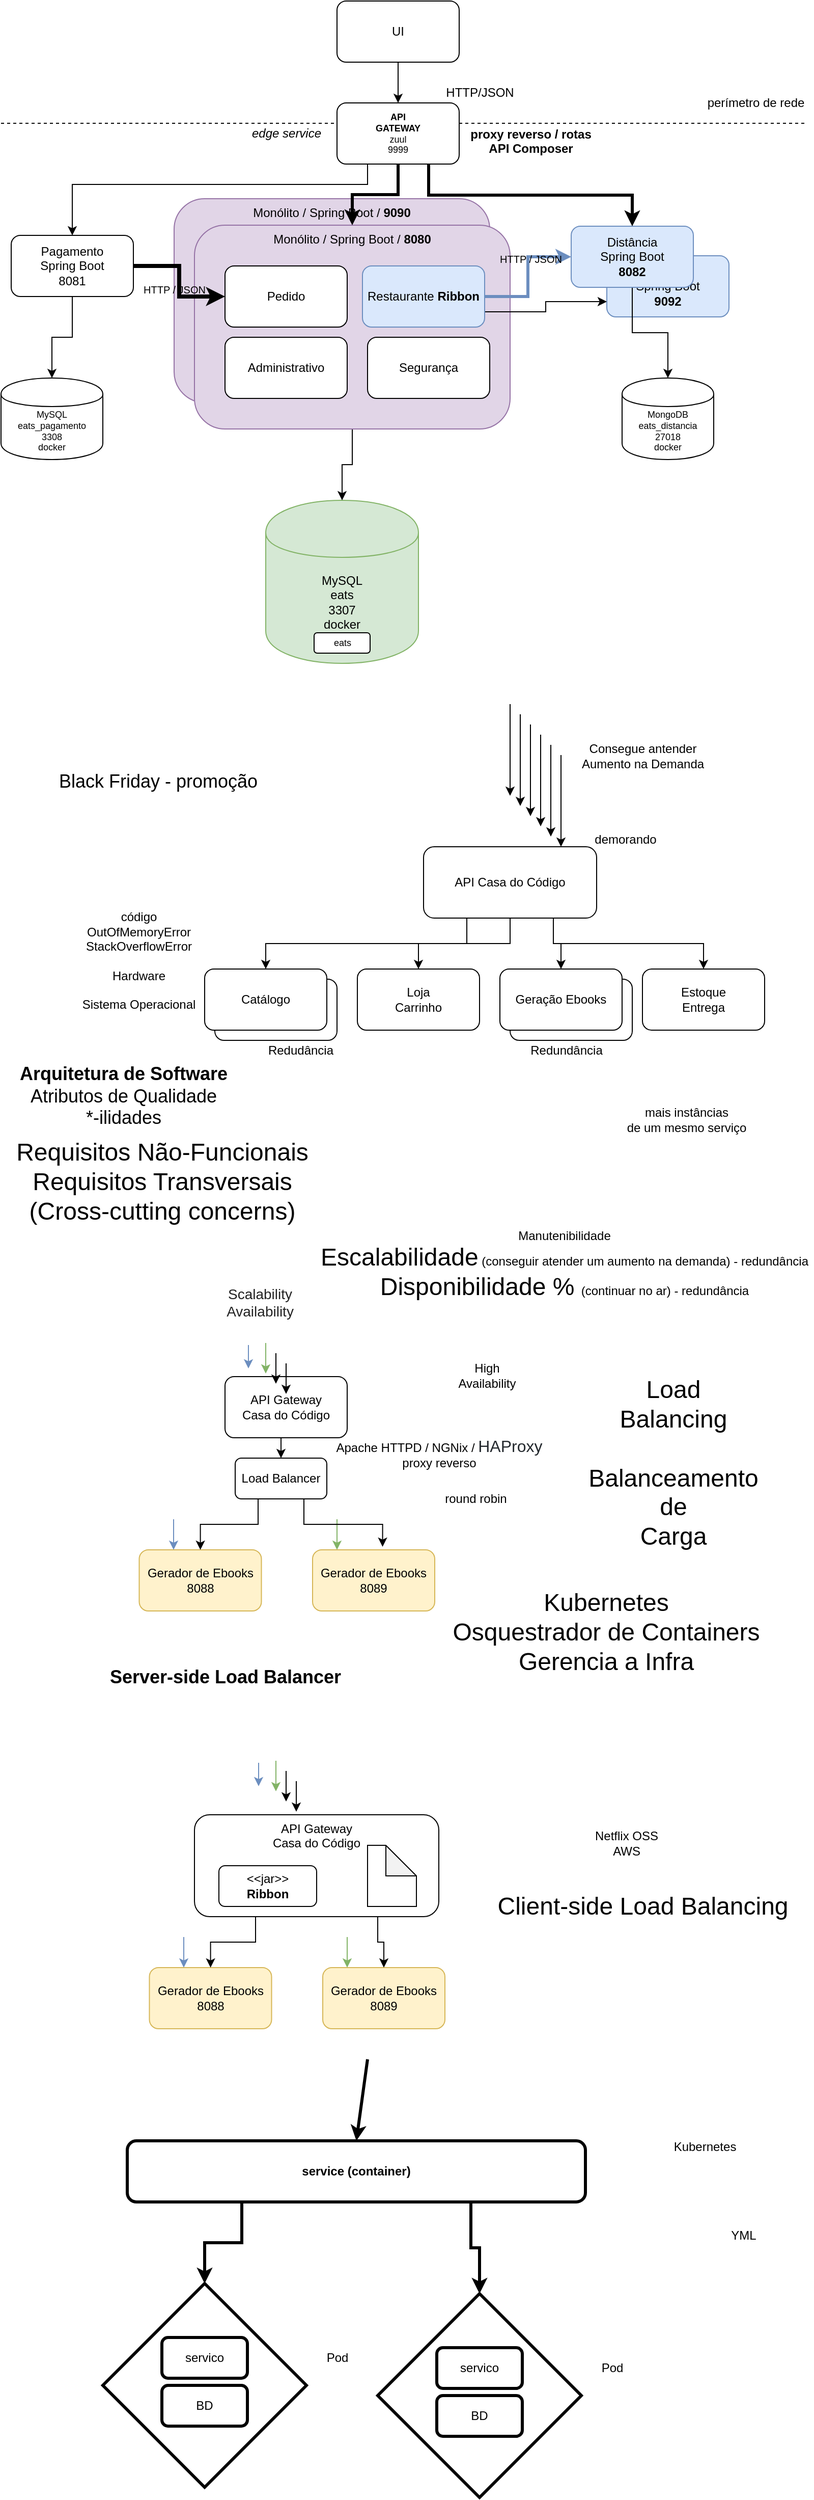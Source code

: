 <mxfile version="12.9.6" type="device"><diagram id="_wSEptGag3BsRN_Ll8dC" name="Page-1"><mxGraphModel dx="177" dy="1584" grid="1" gridSize="10" guides="1" tooltips="1" connect="1" arrows="1" fold="1" page="1" pageScale="1" pageWidth="850" pageHeight="1100" math="0" shadow="0"><root><mxCell id="0"/><mxCell id="1" parent="0"/><mxCell id="y2pUeTgZhm8g_LGULcBH-119" value="Monólito / Spring Boot / &lt;b&gt;9090&lt;/b&gt;" style="rounded=1;whiteSpace=wrap;html=1;verticalAlign=top;fillColor=#e1d5e7;strokeColor=#9673a6;" parent="1" vertex="1"><mxGeometry x="180" y="44" width="310" height="200" as="geometry"/></mxCell><mxCell id="y2pUeTgZhm8g_LGULcBH-118" value="Distância&lt;br&gt;Spring Boot&lt;br&gt;&lt;b&gt;9092&lt;/b&gt;" style="rounded=1;whiteSpace=wrap;html=1;fillColor=#dae8fc;strokeColor=#6c8ebf;" parent="1" vertex="1"><mxGeometry x="605" y="100" width="120" height="60" as="geometry"/></mxCell><mxCell id="y2pUeTgZhm8g_LGULcBH-63" value="Catálogo" style="rounded=1;whiteSpace=wrap;html=1;" parent="1" vertex="1"><mxGeometry x="220" y="810" width="120" height="60" as="geometry"/></mxCell><mxCell id="y2pUeTgZhm8g_LGULcBH-59" value="Geração Ebooks" style="rounded=1;whiteSpace=wrap;html=1;strokeWidth=1;" parent="1" vertex="1"><mxGeometry x="510" y="810" width="120" height="60" as="geometry"/></mxCell><mxCell id="y2pUeTgZhm8g_LGULcBH-7" value="MySQL&lt;br&gt;eats&lt;br&gt;3307&lt;br&gt;docker" style="shape=cylinder;whiteSpace=wrap;html=1;boundedLbl=1;backgroundOutline=1;verticalAlign=middle;fillColor=#d5e8d4;strokeColor=#82b366;" parent="1" vertex="1"><mxGeometry x="270" y="340" width="150" height="160" as="geometry"/></mxCell><mxCell id="y2pUeTgZhm8g_LGULcBH-1" value="" style="endArrow=none;dashed=1;html=1;" parent="1" edge="1"><mxGeometry width="50" height="50" relative="1" as="geometry"><mxPoint x="10" y="-30" as="sourcePoint"/><mxPoint x="800" y="-30" as="targetPoint"/></mxGeometry></mxCell><mxCell id="y2pUeTgZhm8g_LGULcBH-2" style="edgeStyle=orthogonalEdgeStyle;rounded=0;orthogonalLoop=1;jettySize=auto;html=1;exitX=0.5;exitY=1;exitDx=0;exitDy=0;" parent="1" source="y2pUeTgZhm8g_LGULcBH-3" target="y2pUeTgZhm8g_LGULcBH-7" edge="1"><mxGeometry relative="1" as="geometry"/></mxCell><mxCell id="y2pUeTgZhm8g_LGULcBH-3" value="Monólito / Spring Boot / &lt;b&gt;8080&lt;/b&gt;" style="rounded=1;whiteSpace=wrap;html=1;verticalAlign=top;fillColor=#e1d5e7;strokeColor=#9673a6;" parent="1" vertex="1"><mxGeometry x="200" y="70" width="310" height="200" as="geometry"/></mxCell><mxCell id="y2pUeTgZhm8g_LGULcBH-4" style="edgeStyle=orthogonalEdgeStyle;rounded=0;orthogonalLoop=1;jettySize=auto;html=1;exitX=1;exitY=0.5;exitDx=0;exitDy=0;fontSize=17;fontColor=#E6E6E6;strokeWidth=3;fillColor=#dae8fc;strokeColor=#6c8ebf;" parent="1" source="y2pUeTgZhm8g_LGULcBH-5" target="y2pUeTgZhm8g_LGULcBH-14" edge="1"><mxGeometry relative="1" as="geometry"/></mxCell><mxCell id="aS-X-ERC-mxKL3yC7Omb-1" style="edgeStyle=orthogonalEdgeStyle;rounded=0;orthogonalLoop=1;jettySize=auto;html=1;exitX=1;exitY=0.75;exitDx=0;exitDy=0;entryX=0;entryY=0.75;entryDx=0;entryDy=0;" edge="1" parent="1" source="y2pUeTgZhm8g_LGULcBH-5" target="y2pUeTgZhm8g_LGULcBH-118"><mxGeometry relative="1" as="geometry"/></mxCell><mxCell id="y2pUeTgZhm8g_LGULcBH-5" value="Restaurante&lt;b&gt; Ribbon&lt;/b&gt;" style="rounded=1;whiteSpace=wrap;html=1;fillColor=#dae8fc;strokeColor=#6c8ebf;" parent="1" vertex="1"><mxGeometry x="365" y="110" width="120" height="60" as="geometry"/></mxCell><mxCell id="y2pUeTgZhm8g_LGULcBH-6" value="Pedido" style="rounded=1;whiteSpace=wrap;html=1;" parent="1" vertex="1"><mxGeometry x="230" y="110" width="120" height="60" as="geometry"/></mxCell><mxCell id="y2pUeTgZhm8g_LGULcBH-8" value="Administrativo" style="rounded=1;whiteSpace=wrap;html=1;" parent="1" vertex="1"><mxGeometry x="230" y="180" width="120" height="60" as="geometry"/></mxCell><mxCell id="y2pUeTgZhm8g_LGULcBH-9" value="Segurança" style="rounded=1;whiteSpace=wrap;html=1;" parent="1" vertex="1"><mxGeometry x="370" y="180" width="120" height="60" as="geometry"/></mxCell><mxCell id="y2pUeTgZhm8g_LGULcBH-10" style="edgeStyle=orthogonalEdgeStyle;rounded=0;orthogonalLoop=1;jettySize=auto;html=1;exitX=0.5;exitY=1;exitDx=0;exitDy=0;fontSize=9;fontColor=#E6E6E6;" parent="1" source="y2pUeTgZhm8g_LGULcBH-12" target="y2pUeTgZhm8g_LGULcBH-15" edge="1"><mxGeometry relative="1" as="geometry"/></mxCell><mxCell id="y2pUeTgZhm8g_LGULcBH-11" style="edgeStyle=orthogonalEdgeStyle;rounded=0;orthogonalLoop=1;jettySize=auto;html=1;exitX=1;exitY=0.5;exitDx=0;exitDy=0;fontSize=9;fontColor=#E6E6E6;strokeWidth=4;" parent="1" source="y2pUeTgZhm8g_LGULcBH-12" target="y2pUeTgZhm8g_LGULcBH-6" edge="1"><mxGeometry relative="1" as="geometry"/></mxCell><mxCell id="y2pUeTgZhm8g_LGULcBH-12" value="Pagamento&lt;br&gt;Spring Boot&lt;br&gt;8081" style="rounded=1;whiteSpace=wrap;html=1;" parent="1" vertex="1"><mxGeometry x="20" y="80" width="120" height="60" as="geometry"/></mxCell><mxCell id="y2pUeTgZhm8g_LGULcBH-13" style="edgeStyle=orthogonalEdgeStyle;rounded=0;orthogonalLoop=1;jettySize=auto;html=1;exitX=0.5;exitY=1;exitDx=0;exitDy=0;fontSize=9;fontColor=#E6E6E6;" parent="1" source="y2pUeTgZhm8g_LGULcBH-14" target="y2pUeTgZhm8g_LGULcBH-17" edge="1"><mxGeometry relative="1" as="geometry"/></mxCell><mxCell id="y2pUeTgZhm8g_LGULcBH-14" value="Distância&lt;br&gt;Spring Boot&lt;br&gt;&lt;b&gt;8082&lt;/b&gt;" style="rounded=1;whiteSpace=wrap;html=1;fillColor=#dae8fc;strokeColor=#6c8ebf;" parent="1" vertex="1"><mxGeometry x="570" y="71" width="120" height="60" as="geometry"/></mxCell><mxCell id="y2pUeTgZhm8g_LGULcBH-15" value="MySQL&lt;br style=&quot;font-size: 9px;&quot;&gt;eats_pagamento&lt;br style=&quot;font-size: 9px;&quot;&gt;3308&lt;br style=&quot;font-size: 9px;&quot;&gt;docker" style="shape=cylinder;whiteSpace=wrap;html=1;boundedLbl=1;backgroundOutline=1;fontSize=9;" parent="1" vertex="1"><mxGeometry x="10" y="220" width="100" height="80" as="geometry"/></mxCell><mxCell id="y2pUeTgZhm8g_LGULcBH-16" value="eats" style="rounded=1;whiteSpace=wrap;html=1;fontSize=9;" parent="1" vertex="1"><mxGeometry x="317.5" y="470" width="55" height="20" as="geometry"/></mxCell><mxCell id="y2pUeTgZhm8g_LGULcBH-17" value="MongoDB&lt;br&gt;eats_distancia&lt;br&gt;27018&lt;br&gt;docker" style="shape=cylinder;whiteSpace=wrap;html=1;boundedLbl=1;backgroundOutline=1;fontSize=9;" parent="1" vertex="1"><mxGeometry x="620" y="220" width="90" height="80" as="geometry"/></mxCell><mxCell id="y2pUeTgZhm8g_LGULcBH-18" style="edgeStyle=orthogonalEdgeStyle;rounded=0;orthogonalLoop=1;jettySize=auto;html=1;exitX=0.5;exitY=1;exitDx=0;exitDy=0;fontSize=9;fontColor=#E6E6E6;strokeWidth=3;" parent="1" source="y2pUeTgZhm8g_LGULcBH-21" target="y2pUeTgZhm8g_LGULcBH-3" edge="1"><mxGeometry relative="1" as="geometry"/></mxCell><mxCell id="y2pUeTgZhm8g_LGULcBH-19" style="edgeStyle=orthogonalEdgeStyle;rounded=0;orthogonalLoop=1;jettySize=auto;html=1;exitX=0.25;exitY=1;exitDx=0;exitDy=0;entryX=0.5;entryY=0;entryDx=0;entryDy=0;fontSize=9;fontColor=#E6E6E6;" parent="1" source="y2pUeTgZhm8g_LGULcBH-21" target="y2pUeTgZhm8g_LGULcBH-12" edge="1"><mxGeometry relative="1" as="geometry"><Array as="points"><mxPoint x="370" y="30"/><mxPoint x="80" y="30"/></Array></mxGeometry></mxCell><mxCell id="y2pUeTgZhm8g_LGULcBH-20" style="edgeStyle=orthogonalEdgeStyle;rounded=0;orthogonalLoop=1;jettySize=auto;html=1;exitX=0.75;exitY=1;exitDx=0;exitDy=0;entryX=0.5;entryY=0;entryDx=0;entryDy=0;fontSize=9;fontColor=#E6E6E6;strokeWidth=3;" parent="1" source="y2pUeTgZhm8g_LGULcBH-21" target="y2pUeTgZhm8g_LGULcBH-14" edge="1"><mxGeometry relative="1" as="geometry"/></mxCell><mxCell id="y2pUeTgZhm8g_LGULcBH-21" value="&lt;b&gt;API&lt;br&gt;GATEWAY&lt;/b&gt;&lt;br&gt;zuul&lt;br&gt;9999" style="rounded=1;whiteSpace=wrap;html=1;fontSize=9;" parent="1" vertex="1"><mxGeometry x="340" y="-50" width="120" height="60" as="geometry"/></mxCell><mxCell id="y2pUeTgZhm8g_LGULcBH-22" value="&lt;font style=&quot;font-size: 10px&quot;&gt;HTTP / JSON&lt;/font&gt;" style="text;html=1;align=center;verticalAlign=middle;resizable=0;points=[];autosize=1;fontSize=22;strokeWidth=3;" parent="1" vertex="1"><mxGeometry x="140" y="110" width="80" height="40" as="geometry"/></mxCell><mxCell id="y2pUeTgZhm8g_LGULcBH-23" value="&lt;font style=&quot;font-size: 10px&quot;&gt;HTTP / JSON&lt;/font&gt;" style="text;html=1;align=center;verticalAlign=middle;resizable=0;points=[];autosize=1;fontSize=22;" parent="1" vertex="1"><mxGeometry x="490" y="80" width="80" height="40" as="geometry"/></mxCell><mxCell id="y2pUeTgZhm8g_LGULcBH-24" value="perímetro de rede" style="text;html=1;align=center;verticalAlign=middle;resizable=0;points=[];autosize=1;" parent="1" vertex="1"><mxGeometry x="696" y="-60" width="110" height="20" as="geometry"/></mxCell><mxCell id="y2pUeTgZhm8g_LGULcBH-25" style="edgeStyle=orthogonalEdgeStyle;rounded=0;orthogonalLoop=1;jettySize=auto;html=1;exitX=0.5;exitY=1;exitDx=0;exitDy=0;entryX=0.5;entryY=0;entryDx=0;entryDy=0;" parent="1" source="y2pUeTgZhm8g_LGULcBH-26" target="y2pUeTgZhm8g_LGULcBH-21" edge="1"><mxGeometry relative="1" as="geometry"/></mxCell><mxCell id="y2pUeTgZhm8g_LGULcBH-26" value="UI" style="rounded=1;whiteSpace=wrap;html=1;" parent="1" vertex="1"><mxGeometry x="340" y="-150" width="120" height="60" as="geometry"/></mxCell><mxCell id="y2pUeTgZhm8g_LGULcBH-28" value="HTTP/JSON" style="text;html=1;align=center;verticalAlign=middle;resizable=0;points=[];autosize=1;" parent="1" vertex="1"><mxGeometry x="440" y="-70" width="80" height="20" as="geometry"/></mxCell><mxCell id="y2pUeTgZhm8g_LGULcBH-29" value="&lt;i&gt;edge service&lt;/i&gt;" style="text;html=1;align=center;verticalAlign=middle;resizable=0;points=[];autosize=1;" parent="1" vertex="1"><mxGeometry x="250" y="-30" width="80" height="20" as="geometry"/></mxCell><mxCell id="y2pUeTgZhm8g_LGULcBH-30" value="&lt;b&gt;proxy reverso / rotas&lt;br&gt;API Composer&lt;br&gt;&lt;br&gt;&lt;/b&gt;" style="text;html=1;align=center;verticalAlign=middle;resizable=0;points=[];autosize=1;" parent="1" vertex="1"><mxGeometry x="465" y="-30" width="130" height="50" as="geometry"/></mxCell><mxCell id="y2pUeTgZhm8g_LGULcBH-40" style="edgeStyle=orthogonalEdgeStyle;rounded=0;orthogonalLoop=1;jettySize=auto;html=1;exitX=0.25;exitY=1;exitDx=0;exitDy=0;" parent="1" source="y2pUeTgZhm8g_LGULcBH-35" target="y2pUeTgZhm8g_LGULcBH-36" edge="1"><mxGeometry relative="1" as="geometry"/></mxCell><mxCell id="y2pUeTgZhm8g_LGULcBH-41" style="edgeStyle=orthogonalEdgeStyle;rounded=0;orthogonalLoop=1;jettySize=auto;html=1;exitX=0.5;exitY=1;exitDx=0;exitDy=0;" parent="1" source="y2pUeTgZhm8g_LGULcBH-35" target="y2pUeTgZhm8g_LGULcBH-37" edge="1"><mxGeometry relative="1" as="geometry"/></mxCell><mxCell id="y2pUeTgZhm8g_LGULcBH-42" style="edgeStyle=orthogonalEdgeStyle;rounded=0;orthogonalLoop=1;jettySize=auto;html=1;exitX=0.75;exitY=1;exitDx=0;exitDy=0;" parent="1" source="y2pUeTgZhm8g_LGULcBH-35" target="y2pUeTgZhm8g_LGULcBH-38" edge="1"><mxGeometry relative="1" as="geometry"/></mxCell><mxCell id="y2pUeTgZhm8g_LGULcBH-43" style="edgeStyle=orthogonalEdgeStyle;rounded=0;orthogonalLoop=1;jettySize=auto;html=1;exitX=0.75;exitY=1;exitDx=0;exitDy=0;" parent="1" source="y2pUeTgZhm8g_LGULcBH-35" target="y2pUeTgZhm8g_LGULcBH-39" edge="1"><mxGeometry relative="1" as="geometry"/></mxCell><mxCell id="y2pUeTgZhm8g_LGULcBH-35" value="API Casa do Código" style="rounded=1;whiteSpace=wrap;html=1;" parent="1" vertex="1"><mxGeometry x="425" y="680" width="170" height="70" as="geometry"/></mxCell><mxCell id="y2pUeTgZhm8g_LGULcBH-36" value="Catálogo" style="rounded=1;whiteSpace=wrap;html=1;" parent="1" vertex="1"><mxGeometry x="210" y="800" width="120" height="60" as="geometry"/></mxCell><mxCell id="y2pUeTgZhm8g_LGULcBH-37" value="Loja&lt;br&gt;Carrinho" style="rounded=1;whiteSpace=wrap;html=1;" parent="1" vertex="1"><mxGeometry x="360" y="800" width="120" height="60" as="geometry"/></mxCell><mxCell id="y2pUeTgZhm8g_LGULcBH-38" value="Geração Ebooks" style="rounded=1;whiteSpace=wrap;html=1;strokeWidth=1;" parent="1" vertex="1"><mxGeometry x="500" y="800" width="120" height="60" as="geometry"/></mxCell><mxCell id="y2pUeTgZhm8g_LGULcBH-39" value="Estoque&lt;br&gt;Entrega" style="rounded=1;whiteSpace=wrap;html=1;" parent="1" vertex="1"><mxGeometry x="640" y="800" width="120" height="60" as="geometry"/></mxCell><mxCell id="y2pUeTgZhm8g_LGULcBH-44" value="&lt;font style=&quot;font-size: 18px&quot;&gt;Black Friday - promoção&lt;/font&gt;" style="text;html=1;align=center;verticalAlign=middle;resizable=0;points=[];autosize=1;" parent="1" vertex="1"><mxGeometry x="59" y="606" width="210" height="20" as="geometry"/></mxCell><mxCell id="y2pUeTgZhm8g_LGULcBH-45" value="" style="endArrow=classic;html=1;" parent="1" edge="1"><mxGeometry width="50" height="50" relative="1" as="geometry"><mxPoint x="510" y="540" as="sourcePoint"/><mxPoint x="510" y="630" as="targetPoint"/></mxGeometry></mxCell><mxCell id="y2pUeTgZhm8g_LGULcBH-46" value="" style="endArrow=classic;html=1;" parent="1" edge="1"><mxGeometry width="50" height="50" relative="1" as="geometry"><mxPoint x="520" y="550" as="sourcePoint"/><mxPoint x="520" y="640" as="targetPoint"/></mxGeometry></mxCell><mxCell id="y2pUeTgZhm8g_LGULcBH-47" value="" style="endArrow=classic;html=1;" parent="1" edge="1"><mxGeometry width="50" height="50" relative="1" as="geometry"><mxPoint x="530" y="560" as="sourcePoint"/><mxPoint x="530" y="650" as="targetPoint"/></mxGeometry></mxCell><mxCell id="y2pUeTgZhm8g_LGULcBH-48" value="" style="endArrow=classic;html=1;" parent="1" edge="1"><mxGeometry width="50" height="50" relative="1" as="geometry"><mxPoint x="540" y="570" as="sourcePoint"/><mxPoint x="540" y="660" as="targetPoint"/></mxGeometry></mxCell><mxCell id="y2pUeTgZhm8g_LGULcBH-49" value="" style="endArrow=classic;html=1;" parent="1" edge="1"><mxGeometry width="50" height="50" relative="1" as="geometry"><mxPoint x="550" y="580" as="sourcePoint"/><mxPoint x="550" y="670" as="targetPoint"/></mxGeometry></mxCell><mxCell id="y2pUeTgZhm8g_LGULcBH-50" value="" style="endArrow=classic;html=1;" parent="1" edge="1"><mxGeometry width="50" height="50" relative="1" as="geometry"><mxPoint x="560" y="590" as="sourcePoint"/><mxPoint x="560" y="680" as="targetPoint"/></mxGeometry></mxCell><mxCell id="y2pUeTgZhm8g_LGULcBH-51" value="demorando" style="text;html=1;align=center;verticalAlign=middle;resizable=0;points=[];autosize=1;" parent="1" vertex="1"><mxGeometry x="583" y="663" width="80" height="20" as="geometry"/></mxCell><mxCell id="y2pUeTgZhm8g_LGULcBH-53" value="Consegue antender&lt;br&gt;Aumento na Demanda" style="text;html=1;align=center;verticalAlign=middle;resizable=0;points=[];autosize=1;" parent="1" vertex="1"><mxGeometry x="570" y="576" width="140" height="30" as="geometry"/></mxCell><mxCell id="y2pUeTgZhm8g_LGULcBH-56" value="&lt;font style=&quot;font-size: 18px&quot;&gt;&lt;b&gt;Arquitetura de Software&lt;br&gt;&lt;/b&gt;Atributos de Qualidade&lt;br&gt;*-ilidades&lt;/font&gt;" style="text;html=1;align=center;verticalAlign=middle;resizable=0;points=[];autosize=1;" parent="1" vertex="1"><mxGeometry x="20" y="900" width="220" height="50" as="geometry"/></mxCell><mxCell id="y2pUeTgZhm8g_LGULcBH-57" value="&lt;font style=&quot;font-size: 24px&quot;&gt;Requisitos Não-Funcionais&lt;br&gt;Requisitos Transversais&lt;br&gt;(Cross-cutting concerns)&lt;br&gt;&lt;/font&gt;" style="text;html=1;align=center;verticalAlign=middle;resizable=0;points=[];autosize=1;" parent="1" vertex="1"><mxGeometry x="17.5" y="979" width="300" height="60" as="geometry"/></mxCell><mxCell id="y2pUeTgZhm8g_LGULcBH-58" value="Manutenibilidade&lt;br&gt;&lt;font style=&quot;font-size: 24px&quot;&gt;Escalabilidade&lt;/font&gt;&lt;font&gt; (conseguir atender um aumento na demanda) - redundância&lt;br&gt;&lt;font style=&quot;font-size: 24px&quot;&gt;Disponibilidade %&amp;nbsp;&lt;/font&gt;&lt;font style=&quot;font-size: 12px&quot;&gt;(continuar no ar) - redundância&lt;/font&gt;&lt;br&gt;&lt;/font&gt;" style="text;html=1;align=center;verticalAlign=middle;resizable=0;points=[];autosize=1;" parent="1" vertex="1"><mxGeometry x="317.5" y="1060" width="490" height="60" as="geometry"/></mxCell><mxCell id="y2pUeTgZhm8g_LGULcBH-60" value="Redundância" style="text;html=1;align=center;verticalAlign=middle;resizable=0;points=[];autosize=1;" parent="1" vertex="1"><mxGeometry x="520" y="870" width="90" height="20" as="geometry"/></mxCell><mxCell id="y2pUeTgZhm8g_LGULcBH-62" value="código&lt;br&gt;OutOfMemoryError&lt;br&gt;StackOverflowError&lt;br&gt;&lt;br&gt;Hardware&lt;br&gt;&lt;br&gt;Sistema Operacional" style="text;html=1;align=center;verticalAlign=middle;resizable=0;points=[];autosize=1;" parent="1" vertex="1"><mxGeometry x="80" y="742" width="130" height="100" as="geometry"/></mxCell><mxCell id="y2pUeTgZhm8g_LGULcBH-64" value="Redudância" style="text;html=1;align=center;verticalAlign=middle;resizable=0;points=[];autosize=1;" parent="1" vertex="1"><mxGeometry x="264" y="870" width="80" height="20" as="geometry"/></mxCell><mxCell id="y2pUeTgZhm8g_LGULcBH-67" value="mais instâncias&lt;br&gt;de um mesmo serviço" style="text;html=1;align=center;verticalAlign=middle;resizable=0;points=[];autosize=1;" parent="1" vertex="1"><mxGeometry x="618" y="933" width="130" height="30" as="geometry"/></mxCell><mxCell id="y2pUeTgZhm8g_LGULcBH-68" value="&lt;span style=&quot;color: rgb(34 , 34 , 34) ; font-family: sans-serif ; font-size: 14px ; text-align: left ; white-space: normal ; background-color: rgb(255 , 255 , 255)&quot;&gt;Scalability&lt;br&gt;Availability&lt;br&gt;&lt;/span&gt;" style="text;html=1;align=center;verticalAlign=middle;resizable=0;points=[];autosize=1;" parent="1" vertex="1"><mxGeometry x="224" y="1107" width="80" height="40" as="geometry"/></mxCell><mxCell id="y2pUeTgZhm8g_LGULcBH-71" value="Gerador de Ebooks&lt;br&gt;8088" style="rounded=1;whiteSpace=wrap;html=1;strokeWidth=1;fillColor=#fff2cc;strokeColor=#d6b656;" parent="1" vertex="1"><mxGeometry x="145.75" y="1370" width="120" height="60" as="geometry"/></mxCell><mxCell id="y2pUeTgZhm8g_LGULcBH-74" value="Gerador de Ebooks&lt;br&gt;8089" style="rounded=1;whiteSpace=wrap;html=1;strokeWidth=1;fillColor=#fff2cc;strokeColor=#d6b656;" parent="1" vertex="1"><mxGeometry x="316" y="1370" width="120" height="60" as="geometry"/></mxCell><mxCell id="y2pUeTgZhm8g_LGULcBH-96" style="edgeStyle=orthogonalEdgeStyle;rounded=0;orthogonalLoop=1;jettySize=auto;html=1;exitX=0.5;exitY=1;exitDx=0;exitDy=0;entryX=0.5;entryY=0;entryDx=0;entryDy=0;" parent="1" source="y2pUeTgZhm8g_LGULcBH-75" target="y2pUeTgZhm8g_LGULcBH-95" edge="1"><mxGeometry relative="1" as="geometry"/></mxCell><mxCell id="y2pUeTgZhm8g_LGULcBH-75" value="API Gateway&lt;br&gt;Casa do Código" style="rounded=1;whiteSpace=wrap;html=1;strokeWidth=1;" parent="1" vertex="1"><mxGeometry x="230" y="1200" width="120" height="60" as="geometry"/></mxCell><mxCell id="y2pUeTgZhm8g_LGULcBH-78" value="round robin" style="text;html=1;align=center;verticalAlign=middle;resizable=0;points=[];autosize=1;" parent="1" vertex="1"><mxGeometry x="436" y="1310" width="80" height="20" as="geometry"/></mxCell><mxCell id="y2pUeTgZhm8g_LGULcBH-79" value="&lt;font style=&quot;font-size: 24px&quot;&gt;Load&lt;br&gt;Balancing&lt;br&gt;&lt;br&gt;Balanceamento&lt;br&gt;de&lt;br&gt;Carga&lt;br&gt;&lt;/font&gt;" style="text;html=1;align=center;verticalAlign=middle;resizable=0;points=[];autosize=1;" parent="1" vertex="1"><mxGeometry x="580" y="1230" width="180" height="110" as="geometry"/></mxCell><mxCell id="y2pUeTgZhm8g_LGULcBH-83" value="" style="endArrow=classic;html=1;entryX=0.25;entryY=0;entryDx=0;entryDy=0;fillColor=#dae8fc;strokeColor=#6c8ebf;" parent="1" edge="1"><mxGeometry width="50" height="50" relative="1" as="geometry"><mxPoint x="179.5" y="1340" as="sourcePoint"/><mxPoint x="179.5" y="1370" as="targetPoint"/></mxGeometry></mxCell><mxCell id="y2pUeTgZhm8g_LGULcBH-84" value="" style="endArrow=classic;html=1;entryX=0.25;entryY=0;entryDx=0;entryDy=0;fillColor=#d5e8d4;strokeColor=#82b366;" parent="1" edge="1"><mxGeometry width="50" height="50" relative="1" as="geometry"><mxPoint x="270" y="1167" as="sourcePoint"/><mxPoint x="270" y="1197" as="targetPoint"/></mxGeometry></mxCell><mxCell id="y2pUeTgZhm8g_LGULcBH-85" value="" style="endArrow=classic;html=1;entryX=0.25;entryY=0;entryDx=0;entryDy=0;" parent="1" edge="1"><mxGeometry width="50" height="50" relative="1" as="geometry"><mxPoint x="280" y="1177" as="sourcePoint"/><mxPoint x="280" y="1207" as="targetPoint"/></mxGeometry></mxCell><mxCell id="y2pUeTgZhm8g_LGULcBH-86" value="" style="endArrow=classic;html=1;entryX=0.25;entryY=0;entryDx=0;entryDy=0;" parent="1" edge="1"><mxGeometry width="50" height="50" relative="1" as="geometry"><mxPoint x="290" y="1187" as="sourcePoint"/><mxPoint x="290" y="1217" as="targetPoint"/></mxGeometry></mxCell><mxCell id="y2pUeTgZhm8g_LGULcBH-87" value="" style="endArrow=classic;html=1;fillColor=#dae8fc;strokeColor=#6c8ebf;" parent="1" edge="1"><mxGeometry width="50" height="50" relative="1" as="geometry"><mxPoint x="253" y="1169" as="sourcePoint"/><mxPoint x="253" y="1192" as="targetPoint"/></mxGeometry></mxCell><mxCell id="y2pUeTgZhm8g_LGULcBH-89" value="" style="endArrow=classic;html=1;entryX=0.25;entryY=0;entryDx=0;entryDy=0;fillColor=#d5e8d4;strokeColor=#82b366;" parent="1" edge="1"><mxGeometry width="50" height="50" relative="1" as="geometry"><mxPoint x="340" y="1340" as="sourcePoint"/><mxPoint x="340" y="1370" as="targetPoint"/></mxGeometry></mxCell><mxCell id="y2pUeTgZhm8g_LGULcBH-97" style="edgeStyle=orthogonalEdgeStyle;rounded=0;orthogonalLoop=1;jettySize=auto;html=1;exitX=0.25;exitY=1;exitDx=0;exitDy=0;" parent="1" source="y2pUeTgZhm8g_LGULcBH-95" target="y2pUeTgZhm8g_LGULcBH-71" edge="1"><mxGeometry relative="1" as="geometry"/></mxCell><mxCell id="y2pUeTgZhm8g_LGULcBH-98" style="edgeStyle=orthogonalEdgeStyle;rounded=0;orthogonalLoop=1;jettySize=auto;html=1;exitX=0.75;exitY=1;exitDx=0;exitDy=0;entryX=0.573;entryY=-0.05;entryDx=0;entryDy=0;entryPerimeter=0;" parent="1" source="y2pUeTgZhm8g_LGULcBH-95" target="y2pUeTgZhm8g_LGULcBH-74" edge="1"><mxGeometry relative="1" as="geometry"/></mxCell><mxCell id="y2pUeTgZhm8g_LGULcBH-95" value="Load Balancer" style="rounded=1;whiteSpace=wrap;html=1;strokeWidth=1;" parent="1" vertex="1"><mxGeometry x="240" y="1280" width="90" height="40" as="geometry"/></mxCell><mxCell id="y2pUeTgZhm8g_LGULcBH-99" value="Apache HTTPD / NGNix /&amp;nbsp;&lt;span style=&quot;color: rgb(36 , 41 , 46) ; font-family: , &amp;#34;blinkmacsystemfont&amp;#34; , &amp;#34;segoe ui&amp;#34; , &amp;#34;helvetica&amp;#34; , &amp;#34;arial&amp;#34; , sans-serif , &amp;#34;apple color emoji&amp;#34; , &amp;#34;segoe ui emoji&amp;#34; ; font-size: 16px ; white-space: normal ; background-color: rgb(255 , 255 , 255)&quot;&gt;HAProxy&lt;/span&gt;&lt;br&gt;proxy reverso" style="text;html=1;align=center;verticalAlign=middle;resizable=0;points=[];autosize=1;" parent="1" vertex="1"><mxGeometry x="330" y="1260" width="220" height="30" as="geometry"/></mxCell><mxCell id="y2pUeTgZhm8g_LGULcBH-100" value="&lt;font style=&quot;font-size: 18px&quot;&gt;&lt;b&gt;Server-side Load Balancer&lt;/b&gt;&lt;/font&gt;" style="text;html=1;align=center;verticalAlign=middle;resizable=0;points=[];autosize=1;" parent="1" vertex="1"><mxGeometry x="110" y="1485" width="240" height="20" as="geometry"/></mxCell><mxCell id="y2pUeTgZhm8g_LGULcBH-101" value="Gerador de Ebooks&lt;br&gt;8088" style="rounded=1;whiteSpace=wrap;html=1;strokeWidth=1;fillColor=#fff2cc;strokeColor=#d6b656;" parent="1" vertex="1"><mxGeometry x="155.75" y="1780" width="120" height="60" as="geometry"/></mxCell><mxCell id="y2pUeTgZhm8g_LGULcBH-102" value="Gerador de Ebooks&lt;br&gt;8089" style="rounded=1;whiteSpace=wrap;html=1;strokeWidth=1;fillColor=#fff2cc;strokeColor=#d6b656;" parent="1" vertex="1"><mxGeometry x="326" y="1780" width="120" height="60" as="geometry"/></mxCell><mxCell id="y2pUeTgZhm8g_LGULcBH-103" value="" style="endArrow=classic;html=1;entryX=0.25;entryY=0;entryDx=0;entryDy=0;fillColor=#dae8fc;strokeColor=#6c8ebf;" parent="1" edge="1"><mxGeometry width="50" height="50" relative="1" as="geometry"><mxPoint x="189.5" y="1750" as="sourcePoint"/><mxPoint x="189.5" y="1780" as="targetPoint"/></mxGeometry></mxCell><mxCell id="y2pUeTgZhm8g_LGULcBH-104" value="" style="endArrow=classic;html=1;entryX=0.25;entryY=0;entryDx=0;entryDy=0;fillColor=#d5e8d4;strokeColor=#82b366;" parent="1" edge="1"><mxGeometry width="50" height="50" relative="1" as="geometry"><mxPoint x="280" y="1577" as="sourcePoint"/><mxPoint x="280" y="1607" as="targetPoint"/></mxGeometry></mxCell><mxCell id="y2pUeTgZhm8g_LGULcBH-105" value="" style="endArrow=classic;html=1;entryX=0.25;entryY=0;entryDx=0;entryDy=0;" parent="1" edge="1"><mxGeometry width="50" height="50" relative="1" as="geometry"><mxPoint x="290" y="1587" as="sourcePoint"/><mxPoint x="290" y="1617" as="targetPoint"/></mxGeometry></mxCell><mxCell id="y2pUeTgZhm8g_LGULcBH-106" value="" style="endArrow=classic;html=1;entryX=0.25;entryY=0;entryDx=0;entryDy=0;" parent="1" edge="1"><mxGeometry width="50" height="50" relative="1" as="geometry"><mxPoint x="300" y="1597" as="sourcePoint"/><mxPoint x="300" y="1627" as="targetPoint"/></mxGeometry></mxCell><mxCell id="y2pUeTgZhm8g_LGULcBH-107" value="" style="endArrow=classic;html=1;fillColor=#dae8fc;strokeColor=#6c8ebf;" parent="1" edge="1"><mxGeometry width="50" height="50" relative="1" as="geometry"><mxPoint x="263" y="1579" as="sourcePoint"/><mxPoint x="263" y="1602" as="targetPoint"/></mxGeometry></mxCell><mxCell id="y2pUeTgZhm8g_LGULcBH-108" value="" style="endArrow=classic;html=1;entryX=0.25;entryY=0;entryDx=0;entryDy=0;fillColor=#d5e8d4;strokeColor=#82b366;" parent="1" edge="1"><mxGeometry width="50" height="50" relative="1" as="geometry"><mxPoint x="350" y="1750" as="sourcePoint"/><mxPoint x="350" y="1780" as="targetPoint"/></mxGeometry></mxCell><mxCell id="y2pUeTgZhm8g_LGULcBH-110" style="edgeStyle=orthogonalEdgeStyle;rounded=0;orthogonalLoop=1;jettySize=auto;html=1;exitX=0.25;exitY=1;exitDx=0;exitDy=0;" parent="1" source="y2pUeTgZhm8g_LGULcBH-109" target="y2pUeTgZhm8g_LGULcBH-101" edge="1"><mxGeometry relative="1" as="geometry"/></mxCell><mxCell id="y2pUeTgZhm8g_LGULcBH-111" style="edgeStyle=orthogonalEdgeStyle;rounded=0;orthogonalLoop=1;jettySize=auto;html=1;exitX=0.75;exitY=1;exitDx=0;exitDy=0;entryX=0.5;entryY=0;entryDx=0;entryDy=0;" parent="1" source="y2pUeTgZhm8g_LGULcBH-109" target="y2pUeTgZhm8g_LGULcBH-102" edge="1"><mxGeometry relative="1" as="geometry"/></mxCell><mxCell id="y2pUeTgZhm8g_LGULcBH-109" value="API Gateway&lt;br&gt;Casa do Código" style="rounded=1;whiteSpace=wrap;html=1;strokeWidth=1;verticalAlign=top;" parent="1" vertex="1"><mxGeometry x="200" y="1630" width="240" height="100" as="geometry"/></mxCell><mxCell id="y2pUeTgZhm8g_LGULcBH-112" value="High&lt;br&gt;Availability" style="text;html=1;align=center;verticalAlign=middle;resizable=0;points=[];autosize=1;" parent="1" vertex="1"><mxGeometry x="452" y="1184" width="70" height="30" as="geometry"/></mxCell><mxCell id="y2pUeTgZhm8g_LGULcBH-113" value="Netflix OSS&lt;br&gt;AWS" style="text;html=1;align=center;verticalAlign=middle;resizable=0;points=[];autosize=1;" parent="1" vertex="1"><mxGeometry x="584" y="1643" width="80" height="30" as="geometry"/></mxCell><mxCell id="y2pUeTgZhm8g_LGULcBH-114" value="&amp;lt;&amp;lt;jar&amp;gt;&amp;gt;&lt;br&gt;&lt;b&gt;Ribbon&lt;/b&gt;" style="rounded=1;whiteSpace=wrap;html=1;strokeWidth=1;" parent="1" vertex="1"><mxGeometry x="224" y="1680" width="96" height="40" as="geometry"/></mxCell><mxCell id="y2pUeTgZhm8g_LGULcBH-115" value="&lt;font style=&quot;font-size: 24px&quot;&gt;Client-side Load Balancing&lt;/font&gt;" style="text;html=1;align=center;verticalAlign=middle;resizable=0;points=[];autosize=1;" parent="1" vertex="1"><mxGeometry x="490" y="1710" width="300" height="20" as="geometry"/></mxCell><mxCell id="y2pUeTgZhm8g_LGULcBH-117" value="" style="shape=note;whiteSpace=wrap;html=1;backgroundOutline=1;darkOpacity=0.05;strokeWidth=1;" parent="1" vertex="1"><mxGeometry x="370" y="1660" width="48" height="60" as="geometry"/></mxCell><mxCell id="y2pUeTgZhm8g_LGULcBH-120" value="&lt;font style=&quot;font-size: 24px&quot;&gt;Kubernetes&lt;br&gt;Osquestrador de Containers&lt;br&gt;Gerencia a Infra&lt;/font&gt;" style="text;html=1;align=center;verticalAlign=middle;resizable=0;points=[];autosize=1;" parent="1" vertex="1"><mxGeometry x="444" y="1421" width="320" height="60" as="geometry"/></mxCell><mxCell id="y2pUeTgZhm8g_LGULcBH-121" value="" style="rhombus;whiteSpace=wrap;html=1;strokeWidth=3;" parent="1" vertex="1"><mxGeometry x="110" y="2090" width="200" height="200" as="geometry"/></mxCell><mxCell id="y2pUeTgZhm8g_LGULcBH-122" value="Pod" style="text;html=1;align=center;verticalAlign=middle;resizable=0;points=[];autosize=1;" parent="1" vertex="1"><mxGeometry x="320" y="2153" width="40" height="20" as="geometry"/></mxCell><mxCell id="y2pUeTgZhm8g_LGULcBH-123" value="servico" style="rounded=1;whiteSpace=wrap;html=1;strokeWidth=3;" parent="1" vertex="1"><mxGeometry x="168" y="2143" width="84" height="40" as="geometry"/></mxCell><mxCell id="y2pUeTgZhm8g_LGULcBH-125" value="BD" style="rounded=1;whiteSpace=wrap;html=1;strokeWidth=3;" parent="1" vertex="1"><mxGeometry x="168" y="2190" width="84" height="40" as="geometry"/></mxCell><mxCell id="y2pUeTgZhm8g_LGULcBH-133" value="" style="rhombus;whiteSpace=wrap;html=1;strokeWidth=3;" parent="1" vertex="1"><mxGeometry x="380" y="2100" width="200" height="200" as="geometry"/></mxCell><mxCell id="y2pUeTgZhm8g_LGULcBH-134" value="Pod" style="text;html=1;align=center;verticalAlign=middle;resizable=0;points=[];autosize=1;" parent="1" vertex="1"><mxGeometry x="590" y="2163" width="40" height="20" as="geometry"/></mxCell><mxCell id="y2pUeTgZhm8g_LGULcBH-135" value="servico" style="rounded=1;whiteSpace=wrap;html=1;strokeWidth=3;" parent="1" vertex="1"><mxGeometry x="438" y="2153" width="84" height="40" as="geometry"/></mxCell><mxCell id="y2pUeTgZhm8g_LGULcBH-136" value="BD" style="rounded=1;whiteSpace=wrap;html=1;strokeWidth=3;" parent="1" vertex="1"><mxGeometry x="438" y="2200" width="84" height="40" as="geometry"/></mxCell><mxCell id="y2pUeTgZhm8g_LGULcBH-139" style="edgeStyle=orthogonalEdgeStyle;rounded=0;orthogonalLoop=1;jettySize=auto;html=1;exitX=0.25;exitY=1;exitDx=0;exitDy=0;entryX=0.5;entryY=0;entryDx=0;entryDy=0;strokeWidth=3;" parent="1" source="y2pUeTgZhm8g_LGULcBH-137" target="y2pUeTgZhm8g_LGULcBH-121" edge="1"><mxGeometry relative="1" as="geometry"/></mxCell><mxCell id="y2pUeTgZhm8g_LGULcBH-140" style="edgeStyle=orthogonalEdgeStyle;rounded=0;orthogonalLoop=1;jettySize=auto;html=1;exitX=0.75;exitY=1;exitDx=0;exitDy=0;strokeWidth=3;" parent="1" source="y2pUeTgZhm8g_LGULcBH-137" target="y2pUeTgZhm8g_LGULcBH-133" edge="1"><mxGeometry relative="1" as="geometry"/></mxCell><mxCell id="y2pUeTgZhm8g_LGULcBH-137" value="&lt;b&gt;service (container)&lt;/b&gt;" style="rounded=1;whiteSpace=wrap;html=1;strokeWidth=3;" parent="1" vertex="1"><mxGeometry x="134" y="1950" width="450" height="60" as="geometry"/></mxCell><mxCell id="y2pUeTgZhm8g_LGULcBH-138" value="YML" style="text;html=1;align=center;verticalAlign=middle;resizable=0;points=[];autosize=1;" parent="1" vertex="1"><mxGeometry x="719" y="2033" width="40" height="20" as="geometry"/></mxCell><mxCell id="y2pUeTgZhm8g_LGULcBH-141" value="" style="endArrow=classic;html=1;strokeWidth=3;entryX=0.5;entryY=0;entryDx=0;entryDy=0;" parent="1" target="y2pUeTgZhm8g_LGULcBH-137" edge="1"><mxGeometry width="50" height="50" relative="1" as="geometry"><mxPoint x="370" y="1870" as="sourcePoint"/><mxPoint x="320" y="1860" as="targetPoint"/></mxGeometry></mxCell><mxCell id="y2pUeTgZhm8g_LGULcBH-142" value="Kubernetes" style="text;html=1;align=center;verticalAlign=middle;resizable=0;points=[];autosize=1;" parent="1" vertex="1"><mxGeometry x="661" y="1946" width="80" height="20" as="geometry"/></mxCell></root></mxGraphModel></diagram></mxfile>